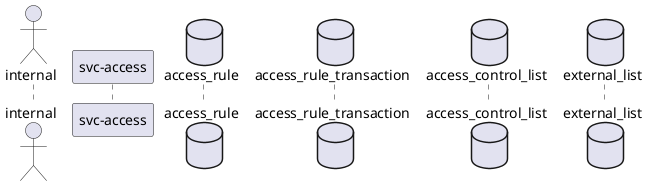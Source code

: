 .Access Control Rulesets (Basic Flow)
[plantuml]
----


@startuml
'https://plantuml.com/sequence-diagram

actor internal
participant  "svc-access" as sa
database access_rule
database access_rule_transaction
database access_control_list
database external_list

autonumber

@enduml
----
